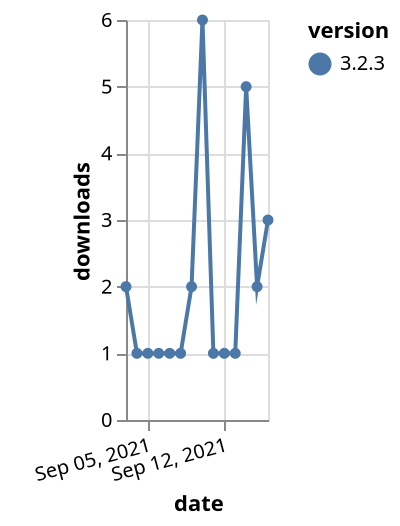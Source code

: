 {"$schema": "https://vega.github.io/schema/vega-lite/v5.json", "description": "A simple bar chart with embedded data.", "data": {"values": [{"date": "2021-09-03", "total": 554, "delta": 2, "version": "3.2.3"}, {"date": "2021-09-04", "total": 555, "delta": 1, "version": "3.2.3"}, {"date": "2021-09-05", "total": 556, "delta": 1, "version": "3.2.3"}, {"date": "2021-09-06", "total": 557, "delta": 1, "version": "3.2.3"}, {"date": "2021-09-07", "total": 558, "delta": 1, "version": "3.2.3"}, {"date": "2021-09-08", "total": 559, "delta": 1, "version": "3.2.3"}, {"date": "2021-09-09", "total": 561, "delta": 2, "version": "3.2.3"}, {"date": "2021-09-10", "total": 567, "delta": 6, "version": "3.2.3"}, {"date": "2021-09-11", "total": 568, "delta": 1, "version": "3.2.3"}, {"date": "2021-09-12", "total": 569, "delta": 1, "version": "3.2.3"}, {"date": "2021-09-13", "total": 570, "delta": 1, "version": "3.2.3"}, {"date": "2021-09-14", "total": 575, "delta": 5, "version": "3.2.3"}, {"date": "2021-09-15", "total": 577, "delta": 2, "version": "3.2.3"}, {"date": "2021-09-16", "total": 580, "delta": 3, "version": "3.2.3"}]}, "width": "container", "mark": {"type": "line", "point": {"filled": true}}, "encoding": {"x": {"field": "date", "type": "temporal", "timeUnit": "yearmonthdate", "title": "date", "axis": {"labelAngle": -15}}, "y": {"field": "delta", "type": "quantitative", "title": "downloads"}, "color": {"field": "version", "type": "nominal"}, "tooltip": {"field": "delta"}}}